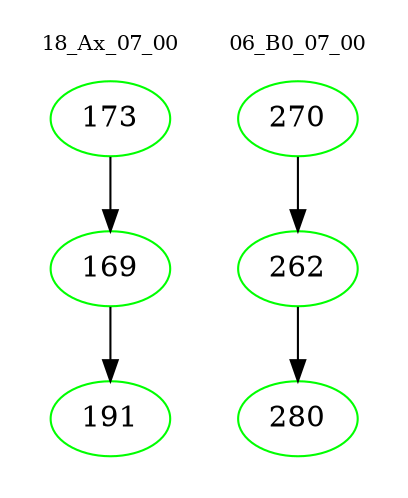 digraph{
subgraph cluster_0 {
color = white
label = "18_Ax_07_00";
fontsize=10;
T0_173 [label="173", color="green"]
T0_173 -> T0_169 [color="black"]
T0_169 [label="169", color="green"]
T0_169 -> T0_191 [color="black"]
T0_191 [label="191", color="green"]
}
subgraph cluster_1 {
color = white
label = "06_B0_07_00";
fontsize=10;
T1_270 [label="270", color="green"]
T1_270 -> T1_262 [color="black"]
T1_262 [label="262", color="green"]
T1_262 -> T1_280 [color="black"]
T1_280 [label="280", color="green"]
}
}
